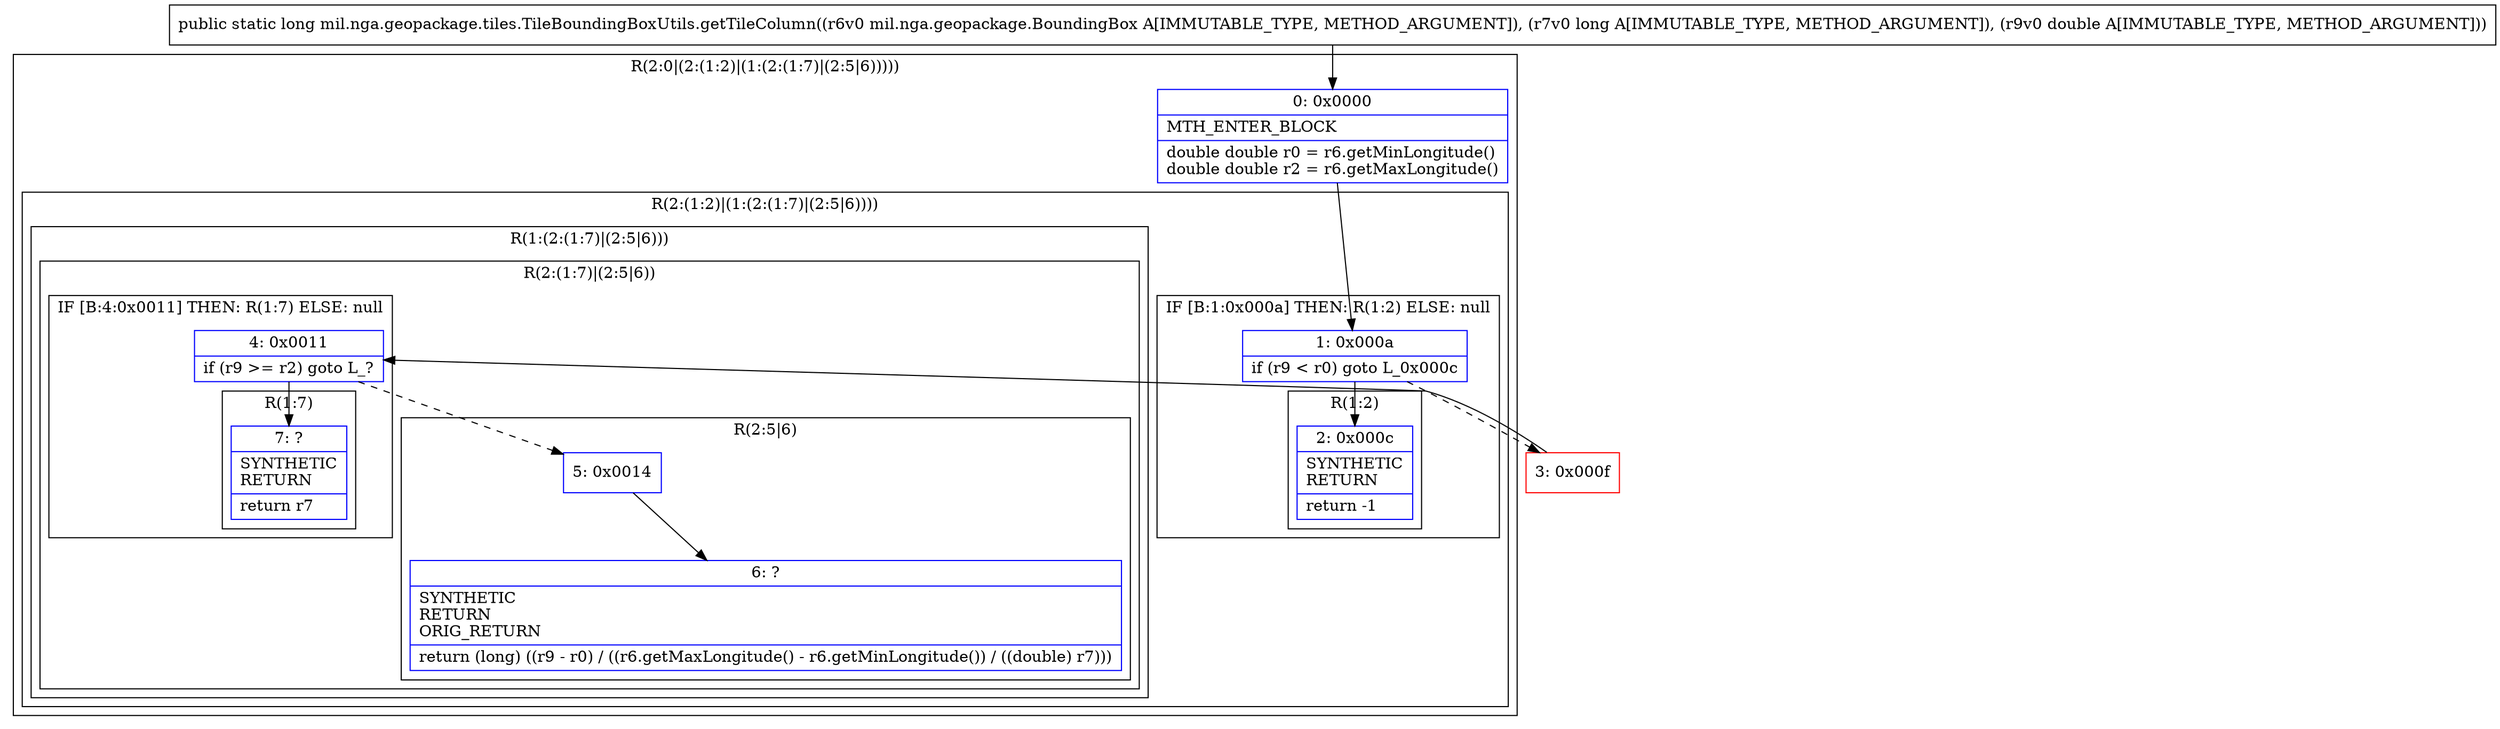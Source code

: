 digraph "CFG formil.nga.geopackage.tiles.TileBoundingBoxUtils.getTileColumn(Lmil\/nga\/geopackage\/BoundingBox;JD)J" {
subgraph cluster_Region_563298112 {
label = "R(2:0|(2:(1:2)|(1:(2:(1:7)|(2:5|6)))))";
node [shape=record,color=blue];
Node_0 [shape=record,label="{0\:\ 0x0000|MTH_ENTER_BLOCK\l|double double r0 = r6.getMinLongitude()\ldouble double r2 = r6.getMaxLongitude()\l}"];
subgraph cluster_Region_1399069484 {
label = "R(2:(1:2)|(1:(2:(1:7)|(2:5|6))))";
node [shape=record,color=blue];
subgraph cluster_IfRegion_275592585 {
label = "IF [B:1:0x000a] THEN: R(1:2) ELSE: null";
node [shape=record,color=blue];
Node_1 [shape=record,label="{1\:\ 0x000a|if (r9 \< r0) goto L_0x000c\l}"];
subgraph cluster_Region_1247681989 {
label = "R(1:2)";
node [shape=record,color=blue];
Node_2 [shape=record,label="{2\:\ 0x000c|SYNTHETIC\lRETURN\l|return \-1\l}"];
}
}
subgraph cluster_Region_865654704 {
label = "R(1:(2:(1:7)|(2:5|6)))";
node [shape=record,color=blue];
subgraph cluster_Region_422680736 {
label = "R(2:(1:7)|(2:5|6))";
node [shape=record,color=blue];
subgraph cluster_IfRegion_1117810822 {
label = "IF [B:4:0x0011] THEN: R(1:7) ELSE: null";
node [shape=record,color=blue];
Node_4 [shape=record,label="{4\:\ 0x0011|if (r9 \>= r2) goto L_?\l}"];
subgraph cluster_Region_1795120593 {
label = "R(1:7)";
node [shape=record,color=blue];
Node_7 [shape=record,label="{7\:\ ?|SYNTHETIC\lRETURN\l|return r7\l}"];
}
}
subgraph cluster_Region_409177133 {
label = "R(2:5|6)";
node [shape=record,color=blue];
Node_5 [shape=record,label="{5\:\ 0x0014}"];
Node_6 [shape=record,label="{6\:\ ?|SYNTHETIC\lRETURN\lORIG_RETURN\l|return (long) ((r9 \- r0) \/ ((r6.getMaxLongitude() \- r6.getMinLongitude()) \/ ((double) r7)))\l}"];
}
}
}
}
}
Node_3 [shape=record,color=red,label="{3\:\ 0x000f}"];
MethodNode[shape=record,label="{public static long mil.nga.geopackage.tiles.TileBoundingBoxUtils.getTileColumn((r6v0 mil.nga.geopackage.BoundingBox A[IMMUTABLE_TYPE, METHOD_ARGUMENT]), (r7v0 long A[IMMUTABLE_TYPE, METHOD_ARGUMENT]), (r9v0 double A[IMMUTABLE_TYPE, METHOD_ARGUMENT])) }"];
MethodNode -> Node_0;
Node_0 -> Node_1;
Node_1 -> Node_2;
Node_1 -> Node_3[style=dashed];
Node_4 -> Node_5[style=dashed];
Node_4 -> Node_7;
Node_5 -> Node_6;
Node_3 -> Node_4;
}

